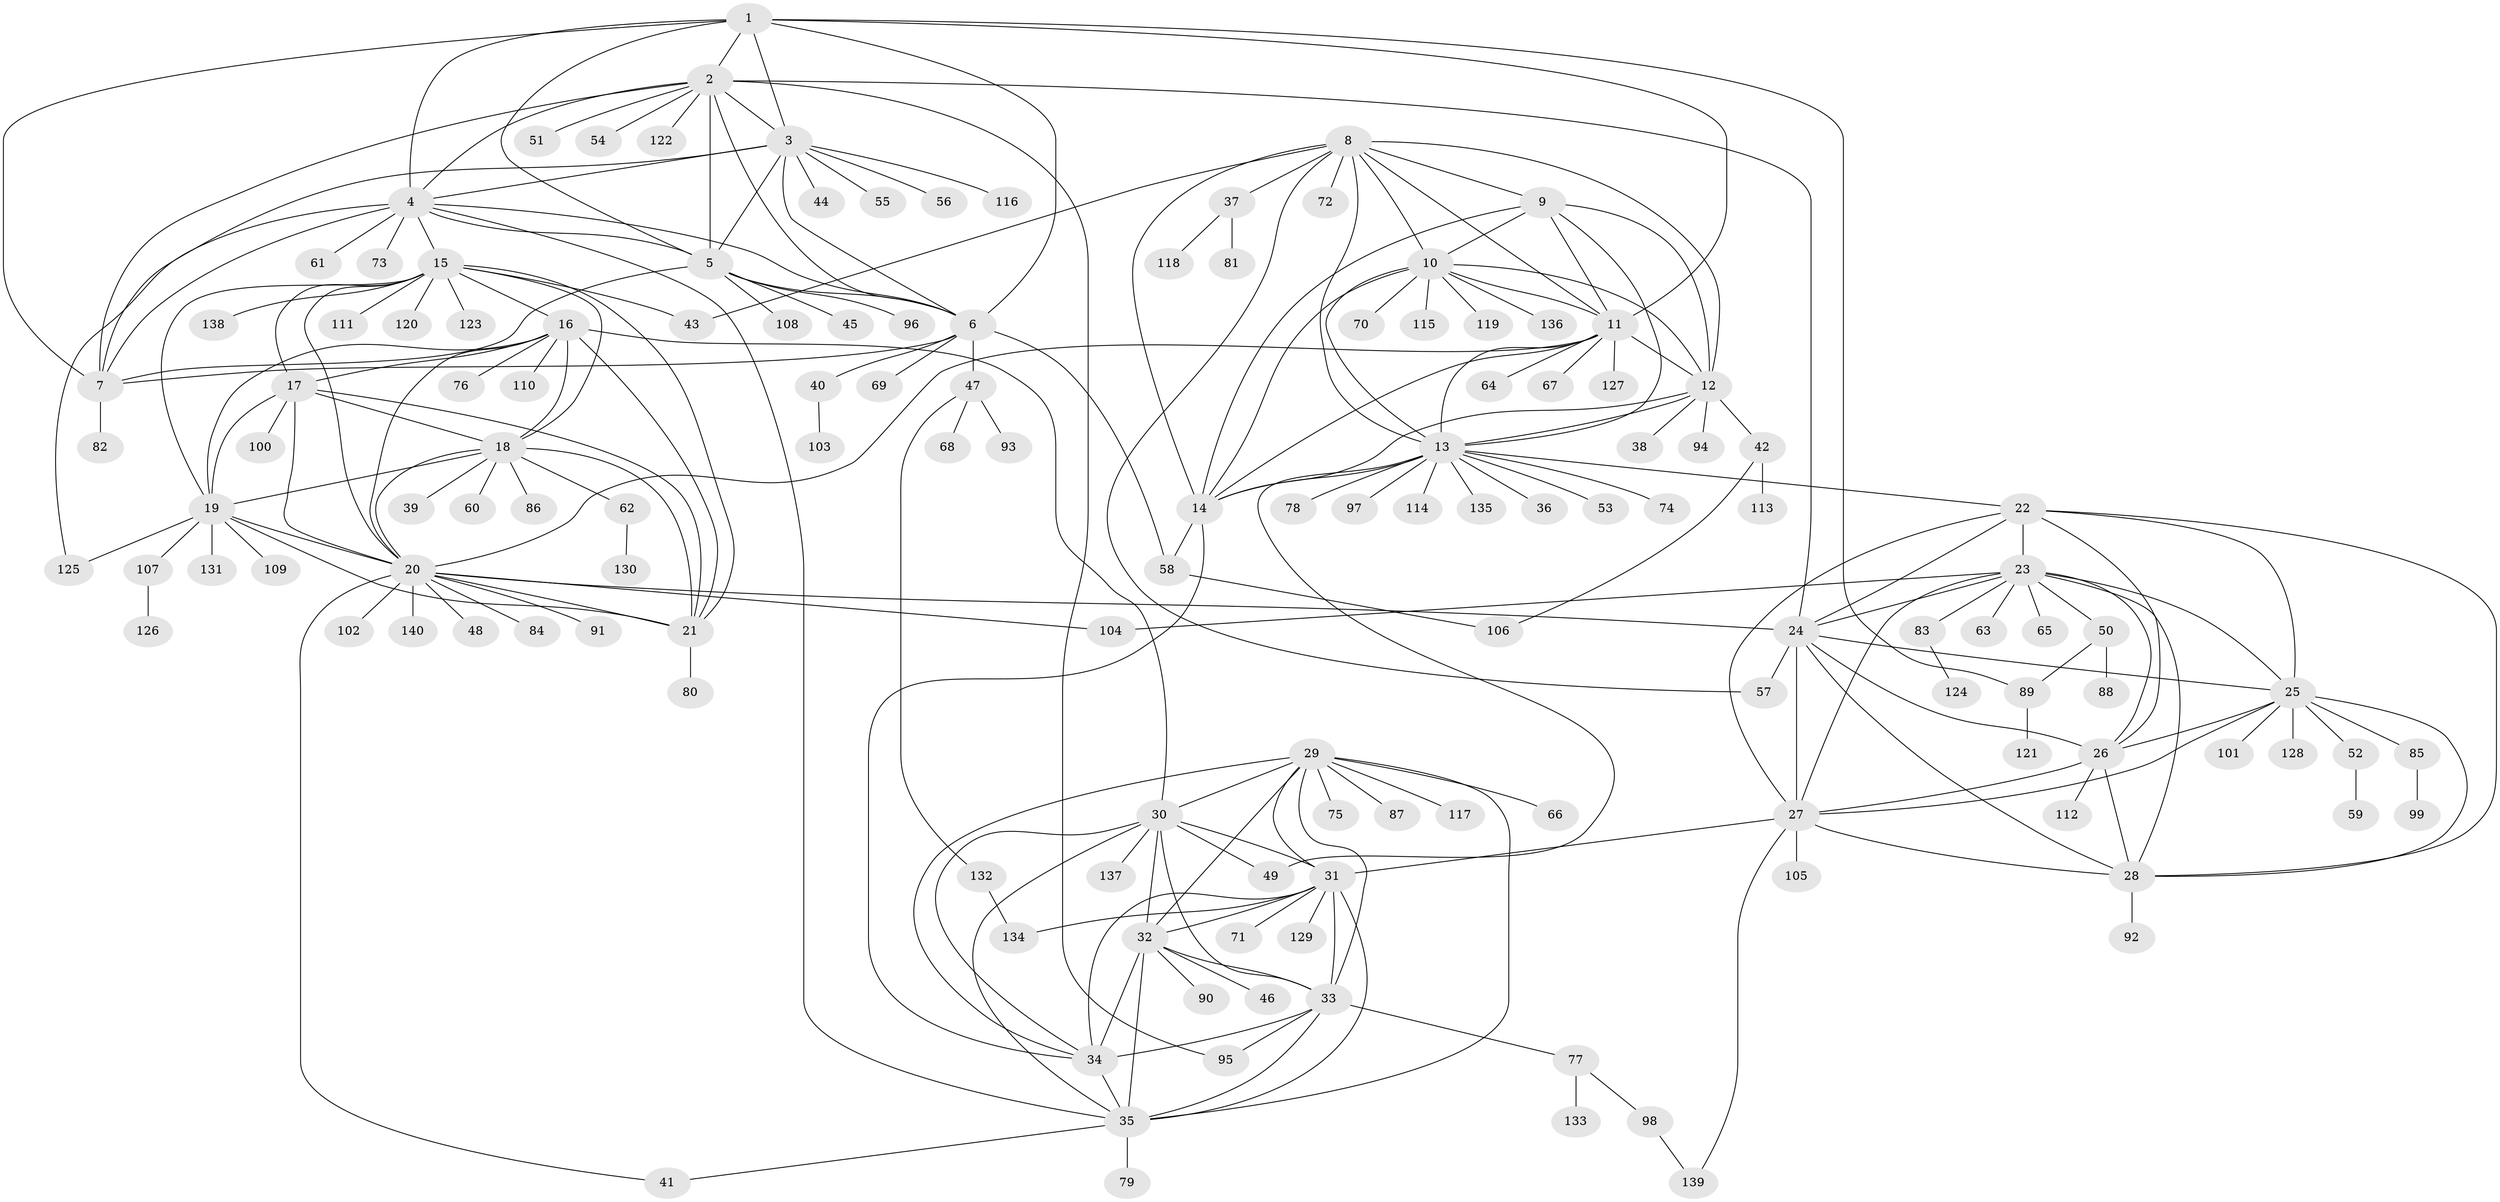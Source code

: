 // Generated by graph-tools (version 1.1) at 2025/16/03/09/25 04:16:05]
// undirected, 140 vertices, 232 edges
graph export_dot {
graph [start="1"]
  node [color=gray90,style=filled];
  1;
  2;
  3;
  4;
  5;
  6;
  7;
  8;
  9;
  10;
  11;
  12;
  13;
  14;
  15;
  16;
  17;
  18;
  19;
  20;
  21;
  22;
  23;
  24;
  25;
  26;
  27;
  28;
  29;
  30;
  31;
  32;
  33;
  34;
  35;
  36;
  37;
  38;
  39;
  40;
  41;
  42;
  43;
  44;
  45;
  46;
  47;
  48;
  49;
  50;
  51;
  52;
  53;
  54;
  55;
  56;
  57;
  58;
  59;
  60;
  61;
  62;
  63;
  64;
  65;
  66;
  67;
  68;
  69;
  70;
  71;
  72;
  73;
  74;
  75;
  76;
  77;
  78;
  79;
  80;
  81;
  82;
  83;
  84;
  85;
  86;
  87;
  88;
  89;
  90;
  91;
  92;
  93;
  94;
  95;
  96;
  97;
  98;
  99;
  100;
  101;
  102;
  103;
  104;
  105;
  106;
  107;
  108;
  109;
  110;
  111;
  112;
  113;
  114;
  115;
  116;
  117;
  118;
  119;
  120;
  121;
  122;
  123;
  124;
  125;
  126;
  127;
  128;
  129;
  130;
  131;
  132;
  133;
  134;
  135;
  136;
  137;
  138;
  139;
  140;
  1 -- 2;
  1 -- 3;
  1 -- 4;
  1 -- 5;
  1 -- 6;
  1 -- 7;
  1 -- 11;
  1 -- 89;
  2 -- 3;
  2 -- 4;
  2 -- 5;
  2 -- 6;
  2 -- 7;
  2 -- 24;
  2 -- 51;
  2 -- 54;
  2 -- 95;
  2 -- 122;
  3 -- 4;
  3 -- 5;
  3 -- 6;
  3 -- 7;
  3 -- 44;
  3 -- 55;
  3 -- 56;
  3 -- 116;
  4 -- 5;
  4 -- 6;
  4 -- 7;
  4 -- 15;
  4 -- 35;
  4 -- 61;
  4 -- 73;
  4 -- 125;
  5 -- 6;
  5 -- 7;
  5 -- 45;
  5 -- 96;
  5 -- 108;
  6 -- 7;
  6 -- 40;
  6 -- 47;
  6 -- 58;
  6 -- 69;
  7 -- 82;
  8 -- 9;
  8 -- 10;
  8 -- 11;
  8 -- 12;
  8 -- 13;
  8 -- 14;
  8 -- 37;
  8 -- 43;
  8 -- 57;
  8 -- 72;
  9 -- 10;
  9 -- 11;
  9 -- 12;
  9 -- 13;
  9 -- 14;
  10 -- 11;
  10 -- 12;
  10 -- 13;
  10 -- 14;
  10 -- 70;
  10 -- 115;
  10 -- 119;
  10 -- 136;
  11 -- 12;
  11 -- 13;
  11 -- 14;
  11 -- 20;
  11 -- 64;
  11 -- 67;
  11 -- 127;
  12 -- 13;
  12 -- 14;
  12 -- 38;
  12 -- 42;
  12 -- 94;
  13 -- 14;
  13 -- 22;
  13 -- 36;
  13 -- 49;
  13 -- 53;
  13 -- 74;
  13 -- 78;
  13 -- 97;
  13 -- 114;
  13 -- 135;
  14 -- 34;
  14 -- 58;
  15 -- 16;
  15 -- 17;
  15 -- 18;
  15 -- 19;
  15 -- 20;
  15 -- 21;
  15 -- 43;
  15 -- 111;
  15 -- 120;
  15 -- 123;
  15 -- 138;
  16 -- 17;
  16 -- 18;
  16 -- 19;
  16 -- 20;
  16 -- 21;
  16 -- 30;
  16 -- 76;
  16 -- 110;
  17 -- 18;
  17 -- 19;
  17 -- 20;
  17 -- 21;
  17 -- 100;
  18 -- 19;
  18 -- 20;
  18 -- 21;
  18 -- 39;
  18 -- 60;
  18 -- 62;
  18 -- 86;
  19 -- 20;
  19 -- 21;
  19 -- 107;
  19 -- 109;
  19 -- 125;
  19 -- 131;
  20 -- 21;
  20 -- 24;
  20 -- 41;
  20 -- 48;
  20 -- 84;
  20 -- 91;
  20 -- 102;
  20 -- 104;
  20 -- 140;
  21 -- 80;
  22 -- 23;
  22 -- 24;
  22 -- 25;
  22 -- 26;
  22 -- 27;
  22 -- 28;
  23 -- 24;
  23 -- 25;
  23 -- 26;
  23 -- 27;
  23 -- 28;
  23 -- 50;
  23 -- 63;
  23 -- 65;
  23 -- 83;
  23 -- 104;
  24 -- 25;
  24 -- 26;
  24 -- 27;
  24 -- 28;
  24 -- 57;
  25 -- 26;
  25 -- 27;
  25 -- 28;
  25 -- 52;
  25 -- 85;
  25 -- 101;
  25 -- 128;
  26 -- 27;
  26 -- 28;
  26 -- 112;
  27 -- 28;
  27 -- 31;
  27 -- 105;
  27 -- 139;
  28 -- 92;
  29 -- 30;
  29 -- 31;
  29 -- 32;
  29 -- 33;
  29 -- 34;
  29 -- 35;
  29 -- 66;
  29 -- 75;
  29 -- 87;
  29 -- 117;
  30 -- 31;
  30 -- 32;
  30 -- 33;
  30 -- 34;
  30 -- 35;
  30 -- 49;
  30 -- 137;
  31 -- 32;
  31 -- 33;
  31 -- 34;
  31 -- 35;
  31 -- 71;
  31 -- 129;
  31 -- 134;
  32 -- 33;
  32 -- 34;
  32 -- 35;
  32 -- 46;
  32 -- 90;
  33 -- 34;
  33 -- 35;
  33 -- 77;
  33 -- 95;
  34 -- 35;
  35 -- 41;
  35 -- 79;
  37 -- 81;
  37 -- 118;
  40 -- 103;
  42 -- 106;
  42 -- 113;
  47 -- 68;
  47 -- 93;
  47 -- 132;
  50 -- 88;
  50 -- 89;
  52 -- 59;
  58 -- 106;
  62 -- 130;
  77 -- 98;
  77 -- 133;
  83 -- 124;
  85 -- 99;
  89 -- 121;
  98 -- 139;
  107 -- 126;
  132 -- 134;
}
